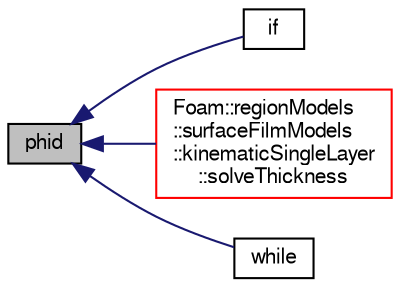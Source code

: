 digraph "phid"
{
  bgcolor="transparent";
  edge [fontname="FreeSans",fontsize="10",labelfontname="FreeSans",labelfontsize="10"];
  node [fontname="FreeSans",fontsize="10",shape=record];
  rankdir="LR";
  Node7 [label="phid",height=0.2,width=0.4,color="black", fillcolor="grey75", style="filled", fontcolor="black"];
  Node7 -> Node8 [dir="back",color="midnightblue",fontsize="10",style="solid",fontname="FreeSans"];
  Node8 [label="if",height=0.2,width=0.4,color="black",URL="$a38027.html#a8b7f998449b569bf0b55d8c54cbac3cc"];
  Node7 -> Node9 [dir="back",color="midnightblue",fontsize="10",style="solid",fontname="FreeSans"];
  Node9 [label="Foam::regionModels\l::surfaceFilmModels\l::kinematicSingleLayer\l::solveThickness",height=0.2,width=0.4,color="red",URL="$a29042.html#a38ccae6e6751502d71d2490fca96a516",tooltip="Solve coupled velocity-thickness equations. "];
  Node7 -> Node14 [dir="back",color="midnightblue",fontsize="10",style="solid",fontname="FreeSans"];
  Node14 [label="while",height=0.2,width=0.4,color="black",URL="$a38066.html#ab13470e79e249d04c443bf59be9ff31d"];
}
